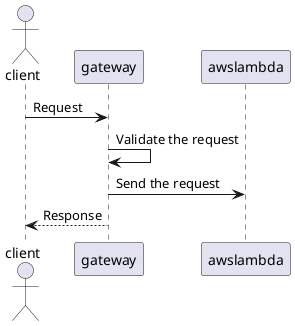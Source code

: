 @startuml Demo
actor client
client -> gateway : Request
gateway -> gateway: Validate the request
gateway -> awslambda : Send the request
gateway --> client : Response
@enduml

' Reference:
' https://www.youtube.com/watch?v=NIhxW-bIkDA
